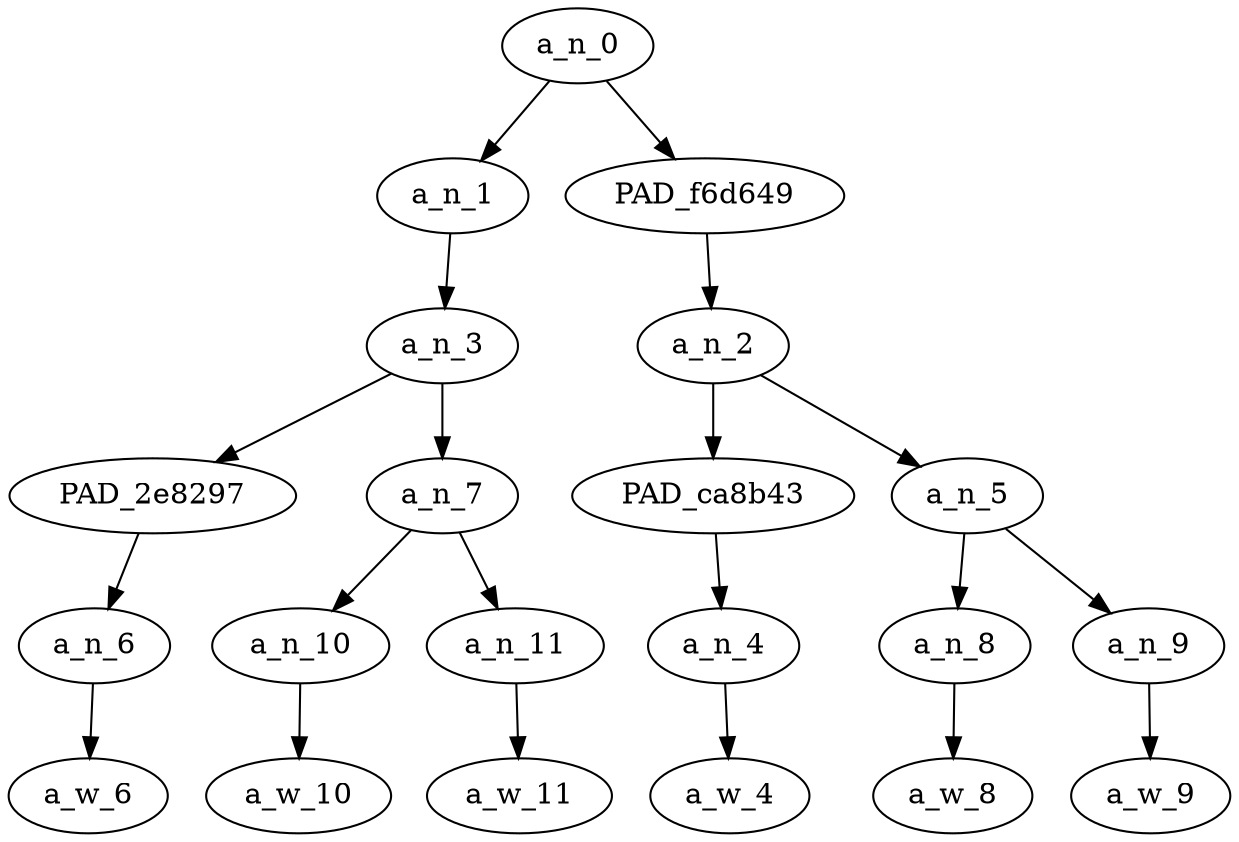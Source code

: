 strict digraph "" {
	a_n_0	[div_dir=1,
		index=0,
		level=5,
		pos="2.25,5!",
		text_span="[0, 1, 2, 3, 4, 5]",
		value=1.00000002];
	a_n_1	[div_dir=1,
		index=0,
		level=4,
		pos="0.75,4!",
		text_span="[0, 1, 2]",
		value=0.62824107];
	a_n_0 -> a_n_1;
	PAD_f6d649	[div_dir=1,
		index=1,
		level=4,
		pos="3.75,4!",
		text_span="[3, 4, 5]",
		value=0.37101330];
	a_n_0 -> PAD_f6d649;
	a_n_3	[div_dir=1,
		index=0,
		level=3,
		pos="0.75,3!",
		text_span="[0, 1, 2]",
		value=0.62782994];
	a_n_1 -> a_n_3;
	PAD_2e8297	[div_dir=1,
		index=0,
		level=2,
		pos="0.0,2!",
		text_span="[0]",
		value=0.11611265];
	a_n_3 -> PAD_2e8297;
	a_n_7	[div_dir=1,
		index=1,
		level=2,
		pos="1.5,2!",
		text_span="[1, 2]",
		value=0.51130615];
	a_n_3 -> a_n_7;
	a_n_6	[div_dir=1,
		index=0,
		level=1,
		pos="0.0,1!",
		text_span="[0]",
		value=0.11611265];
	PAD_2e8297 -> a_n_6;
	a_w_6	[div_dir=0,
		index=0,
		level=0,
		pos="0,0!",
		text_span="[0]",
		value=getting];
	a_n_6 -> a_w_6;
	a_n_10	[div_dir=1,
		index=1,
		level=1,
		pos="1.0,1!",
		text_span="[1]",
		value=0.14827256];
	a_n_7 -> a_n_10;
	a_n_11	[div_dir=1,
		index=2,
		level=1,
		pos="2.0,1!",
		text_span="[2]",
		value=0.36265169];
	a_n_7 -> a_n_11;
	a_w_10	[div_dir=0,
		index=1,
		level=0,
		pos="1,0!",
		text_span="[1]",
		value=paid];
	a_n_10 -> a_w_10;
	a_w_11	[div_dir=0,
		index=2,
		level=0,
		pos="2,0!",
		text_span="[2]",
		value=biweekly];
	a_n_11 -> a_w_11;
	a_n_2	[div_dir=1,
		index=1,
		level=3,
		pos="3.75,3!",
		text_span="[3, 4, 5]",
		value=0.37101330];
	PAD_f6d649 -> a_n_2;
	PAD_ca8b43	[div_dir=1,
		index=2,
		level=2,
		pos="3.0,2!",
		text_span="[3]",
		value=0.09276507];
	a_n_2 -> PAD_ca8b43;
	a_n_5	[div_dir=1,
		index=3,
		level=2,
		pos="4.5,2!",
		text_span="[4, 5]",
		value=0.27755753];
	a_n_2 -> a_n_5;
	a_n_4	[div_dir=1,
		index=3,
		level=1,
		pos="3.0,1!",
		text_span="[3]",
		value=0.09276507];
	PAD_ca8b43 -> a_n_4;
	a_w_4	[div_dir=0,
		index=3,
		level=0,
		pos="3,0!",
		text_span="[3]",
		value=is];
	a_n_4 -> a_w_4;
	a_n_8	[div_dir=1,
		index=4,
		level=1,
		pos="4.0,1!",
		text_span="[4]",
		value=0.09737766];
	a_n_5 -> a_n_8;
	a_n_9	[div_dir=1,
		index=5,
		level=1,
		pos="5.0,1!",
		text_span="[5]",
		value=0.17978239];
	a_n_5 -> a_n_9;
	a_w_8	[div_dir=0,
		index=4,
		level=0,
		pos="4,0!",
		text_span="[4]",
		value=so];
	a_n_8 -> a_w_8;
	a_w_9	[div_dir=0,
		index=5,
		level=0,
		pos="5,0!",
		text_span="[5]",
		value=ghetto];
	a_n_9 -> a_w_9;
}
